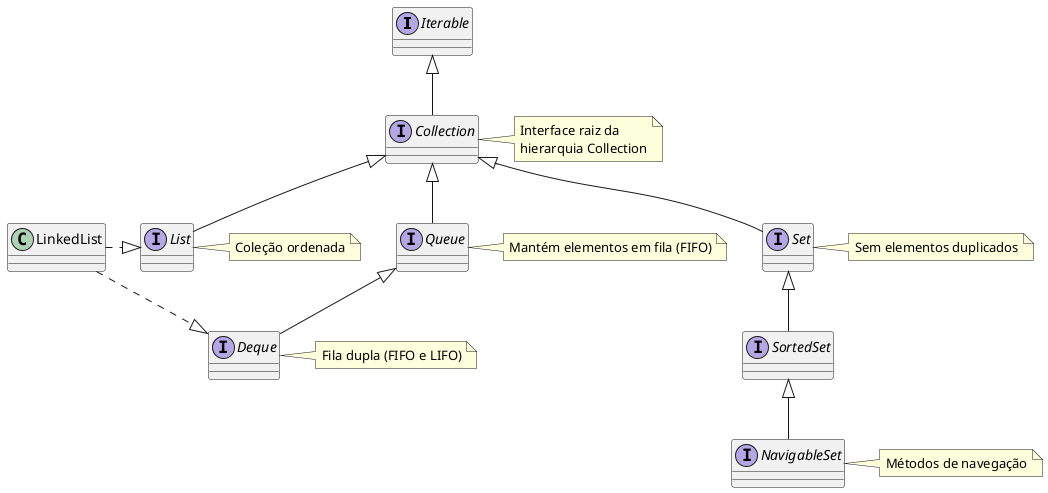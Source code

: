 ```plantuml
@startuml
interface Iterable
interface Collection
interface List
interface Queue
interface Set
interface SortedSet
interface Deque
interface NavigableSet


Iterable <|-- Collection
Collection <|-- List
Collection <|-- Queue
Collection <|-- Set
Queue <|-- Deque
Set <|-- SortedSet
SortedSet <|-- NavigableSet
LinkedList .|> List
LinkedList .|> Deque


note right of Collection: Interface raiz da\nhierarquia Collection
note right of List: Coleção ordenada
note right of Set: Sem elementos duplicados
note right of Queue: Mantém elementos em fila (FIFO)
note right of Deque: Fila dupla (FIFO e LIFO)
note right of NavigableSet: Métodos de navegação
@enduml

```
